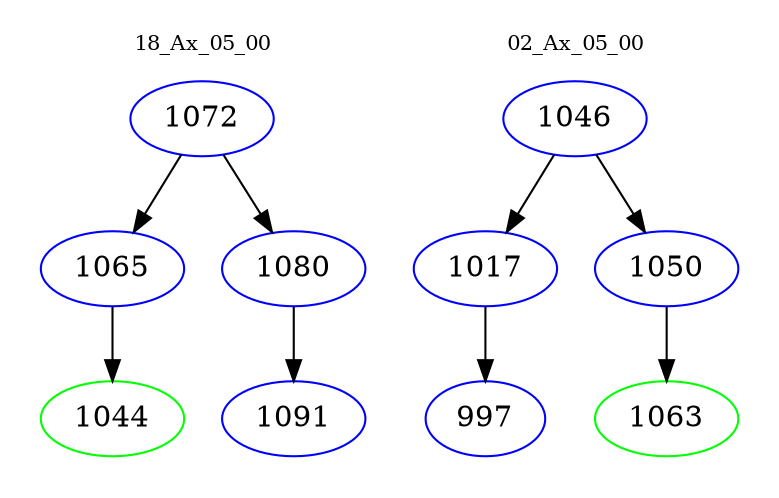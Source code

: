 digraph{
subgraph cluster_0 {
color = white
label = "18_Ax_05_00";
fontsize=10;
T0_1072 [label="1072", color="blue"]
T0_1072 -> T0_1065 [color="black"]
T0_1065 [label="1065", color="blue"]
T0_1065 -> T0_1044 [color="black"]
T0_1044 [label="1044", color="green"]
T0_1072 -> T0_1080 [color="black"]
T0_1080 [label="1080", color="blue"]
T0_1080 -> T0_1091 [color="black"]
T0_1091 [label="1091", color="blue"]
}
subgraph cluster_1 {
color = white
label = "02_Ax_05_00";
fontsize=10;
T1_1046 [label="1046", color="blue"]
T1_1046 -> T1_1017 [color="black"]
T1_1017 [label="1017", color="blue"]
T1_1017 -> T1_997 [color="black"]
T1_997 [label="997", color="blue"]
T1_1046 -> T1_1050 [color="black"]
T1_1050 [label="1050", color="blue"]
T1_1050 -> T1_1063 [color="black"]
T1_1063 [label="1063", color="green"]
}
}
